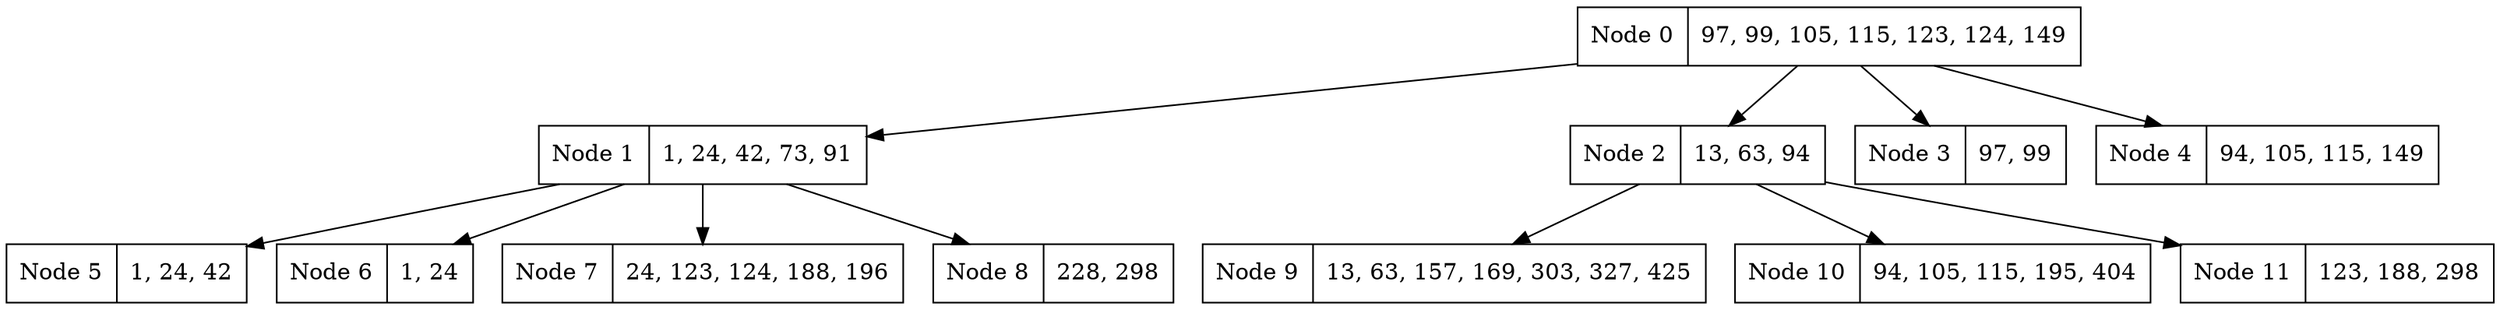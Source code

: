 digraph H {
"0" [
  label = "Node 0 | 97, 99, 105, 115, 123, 124, 149 "
  shape="record"
];
"0" -> "1"
"1" [
  label = "Node 1 | 1, 24, 42, 73, 91 "
  shape="record"
];
"1" -> "5"
"5" [
  label = "Node 5 | 1, 24, 42 "
  shape="record"
];
"1" -> "6"
"6" [
  label = "Node 6 | 1, 24 "
  shape="record"
];
"1" -> "7"
"7" [
  label = "Node 7 | 24, 123, 124, 188, 196 "
  shape="record"
];
"1" -> "8"
"8" [
  label = "Node 8 | 228, 298 "
  shape="record"
];
"0" -> "2"
"2" [
  label = "Node 2 | 13, 63, 94 "
  shape="record"
];
"2" -> "9"
"9" [
  label = "Node 9 | 13, 63, 157, 169, 303, 327, 425 "
  shape="record"
];
"2" -> "10"
"10" [
  label = "Node 10 | 94, 105, 115, 195, 404 "
  shape="record"
];
"2" -> "11"
"11" [
  label = "Node 11 | 123, 188, 298 "
  shape="record"
];
"0" -> "3"
"3" [
  label = "Node 3 | 97, 99 "
  shape="record"
];
"0" -> "4"
"4" [
  label = "Node 4 | 94, 105, 115, 149 "
  shape="record"
];
}
